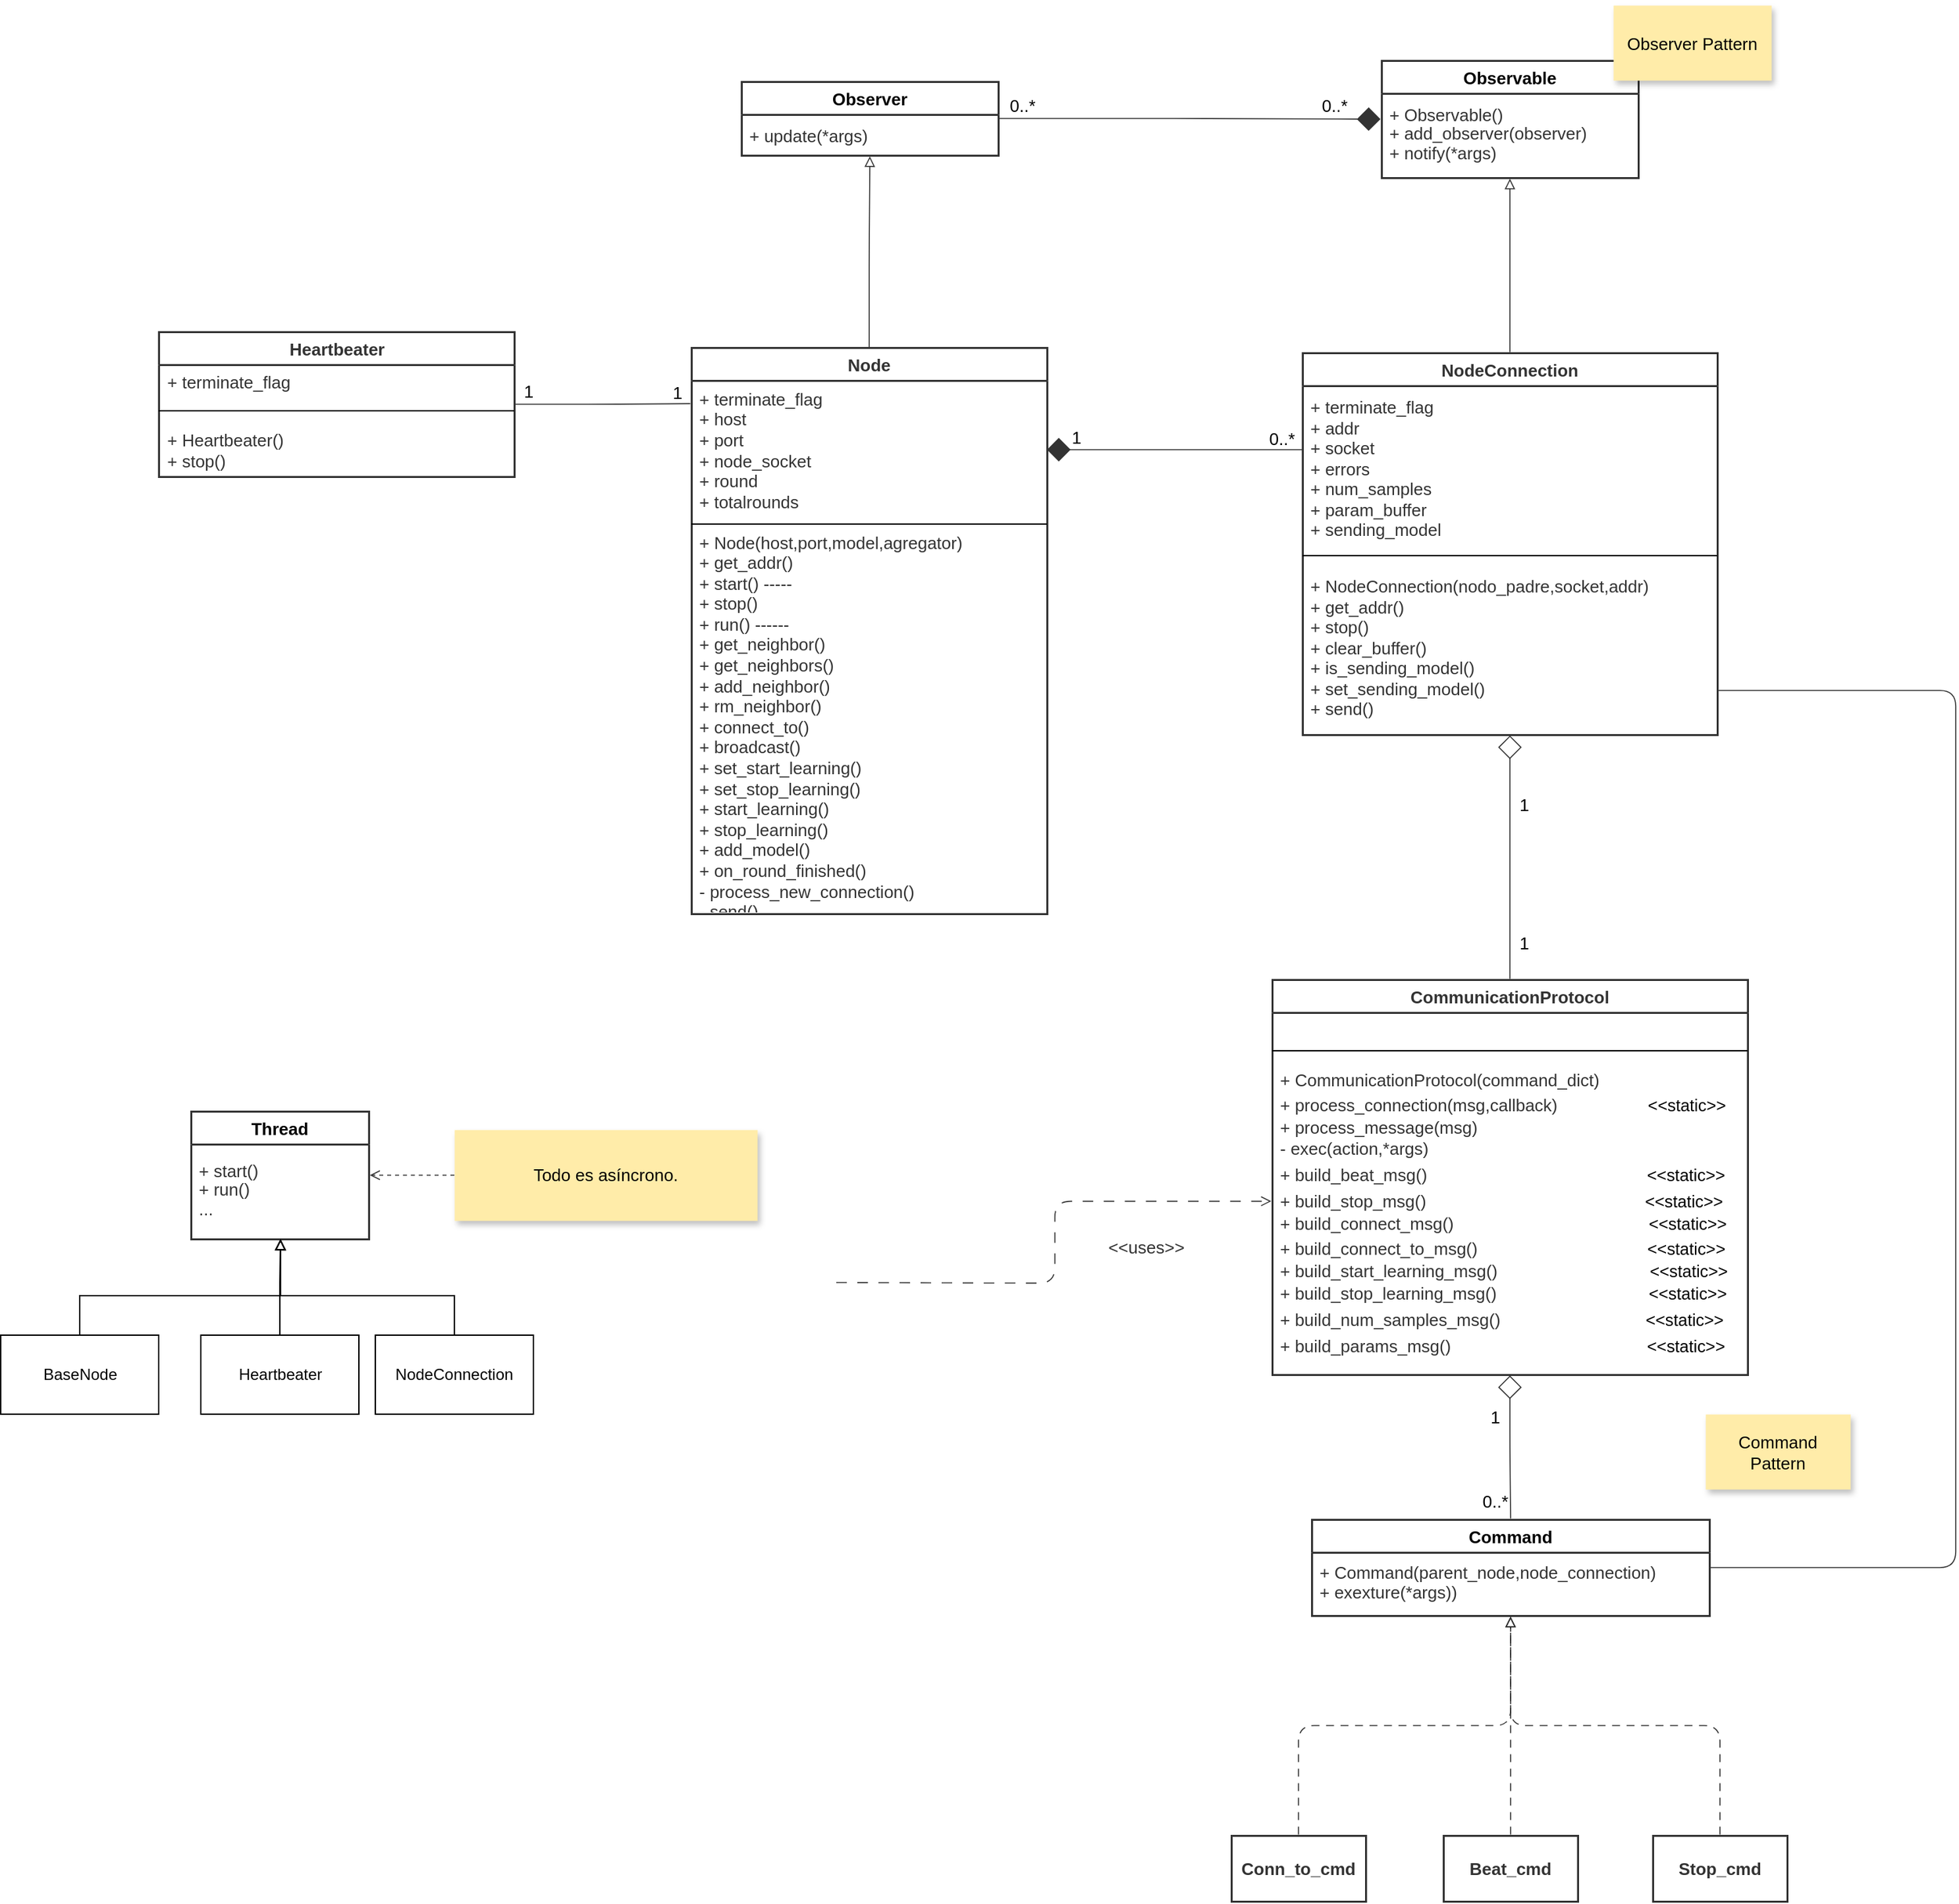 <mxfile version="19.0.3" type="device"><diagram id="484S4B1htWLxdVBNY2-c" name="Page-1"><mxGraphModel dx="1183" dy="906" grid="1" gridSize="10" guides="1" tooltips="1" connect="1" arrows="1" fold="1" page="1" pageScale="1" pageWidth="827" pageHeight="1169" math="0" shadow="0"><root><mxCell id="0"/><mxCell id="1" parent="0"/><mxCell id="86f7DXbvGBLpAlIuW8gX-1" value="Node" style="html=1;overflow=block;blockSpacing=1;swimlane;childLayout=stackLayout;horizontal=1;horizontalStack=0;resizeParent=1;resizeParentMax=0;resizeLast=0;collapsible=0;marginBottom=0;swimlaneFillColor=#ffffff;startSize=25;whiteSpace=wrap;fontSize=13;fontColor=#333333;fontStyle=1;align=center;spacing=0;strokeColor=#333333;strokeOpacity=100;fillOpacity=100;fillColor=#ffffff;strokeWidth=1.5;" parent="1" vertex="1"><mxGeometry x="1200" y="370" width="270" height="430" as="geometry"/></mxCell><mxCell id="86f7DXbvGBLpAlIuW8gX-2" value="+ terminate_flag&#10;+ host&#10;+ port&#10;+ node_socket&#10;+ round&#10;+ totalrounds" style="part=1;html=1;resizeHeight=0;strokeColor=none;fillColor=none;align=left;verticalAlign=middle;spacingLeft=4;spacingRight=4;overflow=hidden;rotatable=0;points=[[0,0.5],[1,0.5]];portConstraint=eastwest;swimlaneFillColor=#ffffff;strokeOpacity=100;fillOpacity=100;whiteSpace=wrap;fontSize=13;fontColor=#333333;" parent="86f7DXbvGBLpAlIuW8gX-1" vertex="1"><mxGeometry y="25" width="270" height="105" as="geometry"/></mxCell><mxCell id="86f7DXbvGBLpAlIuW8gX-3" value="" style="line;strokeWidth=1;fillColor=none;align=left;verticalAlign=middle;spacingTop=-1;spacingLeft=3;spacingRight=3;rotatable=0;labelPosition=right;points=[];portConstraint=eastwest;" parent="86f7DXbvGBLpAlIuW8gX-1" vertex="1"><mxGeometry y="130" width="270" height="8" as="geometry"/></mxCell><mxCell id="86f7DXbvGBLpAlIuW8gX-4" value="+ Node(host,port,model,agregator)&lt;br&gt;+ get_addr()&lt;br&gt;+ start()  -----&lt;br&gt;+ stop()&lt;br&gt;+ run() ------&lt;br&gt;+ get_neighbor() &lt;br&gt;+ get_neighbors() &lt;br&gt;+ add_neighbor() &lt;br&gt;+ rm_neighbor() &lt;br&gt;+ connect_to() &lt;br&gt;+ broadcast() &lt;br&gt;+ set_start_learning() &lt;br&gt;+ set_stop_learning() &lt;br&gt;+ start_learning() &lt;br&gt;+ stop_learning() &lt;br&gt;+ add_model() &lt;br&gt;+ on_round_finished()&lt;br&gt;- process_new_connection()&lt;br&gt;- send()&lt;br&gt;- train_step()&lt;br&gt;- train()&lt;br&gt;- bc_model()&lt;br&gt;- set_sending_model()&lt;br&gt;- is_sending_model()" style="part=1;html=1;resizeHeight=0;strokeColor=none;fillColor=none;align=left;verticalAlign=middle;spacingLeft=4;spacingRight=4;overflow=hidden;rotatable=0;points=[[0,0.5],[1,0.5]];portConstraint=eastwest;swimlaneFillColor=#ffffff;strokeOpacity=100;fillOpacity=100;whiteSpace=wrap;fontSize=13;fontColor=#333333;" parent="86f7DXbvGBLpAlIuW8gX-1" vertex="1"><mxGeometry y="138" width="270" height="292" as="geometry"/></mxCell><mxCell id="86f7DXbvGBLpAlIuW8gX-5" value="Heartbeater" style="html=1;overflow=block;blockSpacing=1;swimlane;childLayout=stackLayout;horizontal=1;horizontalStack=0;resizeParent=1;resizeParentMax=0;resizeLast=0;collapsible=0;marginBottom=0;swimlaneFillColor=#ffffff;startSize=25;whiteSpace=wrap;fontSize=13;fontColor=#333333;fontStyle=1;align=center;spacing=0;strokeColor=#333333;strokeOpacity=100;fillOpacity=100;fillColor=#ffffff;strokeWidth=1.5;" parent="1" vertex="1"><mxGeometry x="795.5" y="358" width="270" height="110" as="geometry"/></mxCell><mxCell id="86f7DXbvGBLpAlIuW8gX-6" value="+ terminate_flag" style="part=1;html=1;resizeHeight=0;strokeColor=none;fillColor=none;align=left;verticalAlign=middle;spacingLeft=4;spacingRight=4;overflow=hidden;rotatable=0;points=[[0,0.5],[1,0.5]];portConstraint=eastwest;swimlaneFillColor=#ffffff;strokeOpacity=100;fillOpacity=100;whiteSpace=wrap;fontSize=13;fontColor=#333333;" parent="86f7DXbvGBLpAlIuW8gX-5" vertex="1"><mxGeometry y="25" width="270" height="25" as="geometry"/></mxCell><mxCell id="86f7DXbvGBLpAlIuW8gX-7" value="" style="line;strokeWidth=1;fillColor=none;align=left;verticalAlign=middle;spacingTop=-1;spacingLeft=3;spacingRight=3;rotatable=0;labelPosition=right;points=[];portConstraint=eastwest;" parent="86f7DXbvGBLpAlIuW8gX-5" vertex="1"><mxGeometry y="50" width="270" height="20" as="geometry"/></mxCell><mxCell id="86f7DXbvGBLpAlIuW8gX-8" value="+ Heartbeater()&#10;+ stop()" style="part=1;html=1;resizeHeight=0;strokeColor=none;fillColor=none;align=left;verticalAlign=middle;spacingLeft=4;spacingRight=4;overflow=hidden;rotatable=0;points=[[0,0.5],[1,0.5]];portConstraint=eastwest;swimlaneFillColor=#ffffff;strokeOpacity=100;fillOpacity=100;whiteSpace=wrap;fontSize=13;fontColor=#333333;" parent="86f7DXbvGBLpAlIuW8gX-5" vertex="1"><mxGeometry y="70" width="270" height="40" as="geometry"/></mxCell><mxCell id="86f7DXbvGBLpAlIuW8gX-9" value="Thread" style="html=1;overflow=block;blockSpacing=1;swimlane;childLayout=stackLayout;horizontal=1;horizontalStack=0;resizeParent=1;resizeParentMax=0;resizeLast=0;collapsible=0;marginBottom=0;swimlaneFillColor=#ffffff;startSize=25;whiteSpace=wrap;fontSize=13;fontStyle=1;align=center;spacing=0;strokeColor=#333333;strokeOpacity=100;fillOpacity=100;fillColor=#ffffff;strokeWidth=1.5;" parent="1" vertex="1"><mxGeometry x="820" y="950" width="135" height="96.963" as="geometry"/></mxCell><mxCell id="86f7DXbvGBLpAlIuW8gX-10" value="&lt;div style=&quot;display: flex; justify-content: flex-start; text-align: left; align-items: baseline; font-size: 0; line-height: 1.25;margin-top: -2px;&quot;&gt;&lt;span&gt;&lt;span style=&quot;font-size:13px;color:#333333;&quot;&gt;+ start()  &#10;&lt;/span&gt;&lt;/span&gt;&lt;/div&gt;&lt;div style=&quot;display: flex; justify-content: flex-start; text-align: left; align-items: baseline; font-size: 0; line-height: 1.25;margin-top: -2px;&quot;&gt;&lt;span&gt;&lt;span style=&quot;font-size:13px;color:#333333;&quot;&gt;+ run()&#10;&lt;/span&gt;&lt;/span&gt;&lt;/div&gt;&lt;div style=&quot;display: flex; justify-content: flex-start; text-align: left; align-items: baseline; font-size: 0; line-height: 1.25;margin-top: -2px;&quot;&gt;&lt;span&gt;&lt;span style=&quot;font-size:13px;color:#333333;&quot;&gt;...&lt;/span&gt;&lt;/span&gt;&lt;/div&gt;" style="part=1;html=1;resizeHeight=0;strokeColor=none;fillColor=none;verticalAlign=middle;spacingLeft=4;spacingRight=4;overflow=hidden;rotatable=0;points=[[0,0.5],[1,0.5]];portConstraint=eastwest;swimlaneFillColor=#ffffff;strokeOpacity=100;fillOpacity=100;whiteSpace=wrap;fontSize=13;fontColor=#333333;align=left;" parent="86f7DXbvGBLpAlIuW8gX-9" vertex="1"><mxGeometry y="25" width="135" height="71.963" as="geometry"/></mxCell><mxCell id="86f7DXbvGBLpAlIuW8gX-11" value="NodeConnection" style="html=1;overflow=block;blockSpacing=1;swimlane;childLayout=stackLayout;horizontal=1;horizontalStack=0;resizeParent=1;resizeParentMax=0;resizeLast=0;collapsible=0;marginBottom=0;swimlaneFillColor=#ffffff;startSize=25;whiteSpace=wrap;fontSize=13;fontColor=#333333;fontStyle=1;align=center;spacing=0;strokeColor=#333333;strokeOpacity=100;fillOpacity=100;fillColor=#ffffff;strokeWidth=1.5;" parent="1" vertex="1"><mxGeometry x="1664" y="374" width="315" height="290" as="geometry"/></mxCell><mxCell id="86f7DXbvGBLpAlIuW8gX-12" value="+ terminate_flag&lt;br&gt;+ addr&lt;br&gt;+ socket&lt;br&gt;+ errors&lt;br&gt;+ num_samples&lt;br&gt;+ param_buffer&lt;br&gt;+ sending_model" style="part=1;html=1;resizeHeight=0;strokeColor=none;fillColor=none;align=left;verticalAlign=middle;spacingLeft=4;spacingRight=4;overflow=hidden;rotatable=0;points=[[0,0.5],[1,0.5]];portConstraint=eastwest;swimlaneFillColor=#ffffff;strokeOpacity=100;fillOpacity=100;whiteSpace=wrap;fontSize=13;fontColor=#333333;" parent="86f7DXbvGBLpAlIuW8gX-11" vertex="1"><mxGeometry y="25" width="315" height="125" as="geometry"/></mxCell><mxCell id="86f7DXbvGBLpAlIuW8gX-13" value="" style="line;strokeWidth=1;fillColor=none;align=left;verticalAlign=middle;spacingTop=-1;spacingLeft=3;spacingRight=3;rotatable=0;labelPosition=right;points=[];portConstraint=eastwest;" parent="86f7DXbvGBLpAlIuW8gX-11" vertex="1"><mxGeometry y="150" width="315" height="8" as="geometry"/></mxCell><mxCell id="86f7DXbvGBLpAlIuW8gX-14" value="+ NodeConnection(nodo_padre,socket,addr)&lt;br&gt;+ get_addr()&lt;br&gt;+ stop()&lt;br&gt;+ clear_buffer() &lt;br&gt;+ is_sending_model() &lt;br&gt;+ set_sending_model() &lt;br&gt;+ send()" style="part=1;html=1;resizeHeight=0;strokeColor=none;fillColor=none;align=left;verticalAlign=middle;spacingLeft=4;spacingRight=4;overflow=hidden;rotatable=0;points=[[0,0.5],[1,0.5]];portConstraint=eastwest;swimlaneFillColor=#ffffff;strokeOpacity=100;fillOpacity=100;whiteSpace=wrap;fontSize=13;fontColor=#333333;" parent="86f7DXbvGBLpAlIuW8gX-11" vertex="1"><mxGeometry y="158" width="315" height="132" as="geometry"/></mxCell><UserObject label="" lucidchartObjectId="Es1kTnp6L7Sx" id="86f7DXbvGBLpAlIuW8gX-21"><mxCell style="html=1;jettySize=18;whiteSpace=wrap;fontSize=13;strokeColor=#333333;strokeOpacity=100;strokeWidth=0.8;rounded=1;arcSize=24;edgeStyle=orthogonalEdgeStyle;startArrow=none;endArrow=none;exitX=1.003;exitY=0.5;exitPerimeter=0;entryX=-0.003;entryY=0.099;entryPerimeter=0;" parent="1" source="86f7DXbvGBLpAlIuW8gX-5" target="86f7DXbvGBLpAlIuW8gX-1" edge="1"><mxGeometry width="100" height="100" relative="1" as="geometry"><Array as="points"/></mxGeometry></mxCell></UserObject><mxCell id="86f7DXbvGBLpAlIuW8gX-22" value="1" style="text;html=1;resizable=0;labelBackgroundColor=default;align=center;verticalAlign=middle;fontSize=13;" parent="86f7DXbvGBLpAlIuW8gX-21" vertex="1"><mxGeometry x="-0.908" relative="1" as="geometry"><mxPoint x="3" y="-10" as="offset"/></mxGeometry></mxCell><mxCell id="86f7DXbvGBLpAlIuW8gX-23" value="1" style="text;html=1;resizable=0;labelBackgroundColor=default;align=center;verticalAlign=middle;fontSize=13;" parent="86f7DXbvGBLpAlIuW8gX-21" vertex="1"><mxGeometry x="0.908" relative="1" as="geometry"><mxPoint x="-4" y="-9" as="offset"/></mxGeometry></mxCell><UserObject label="" lucidchartObjectId="Xs1kaLRwTrec" id="86f7DXbvGBLpAlIuW8gX-24"><mxCell style="html=1;jettySize=18;whiteSpace=wrap;fontSize=13;strokeColor=#333333;strokeOpacity=100;strokeWidth=0.8;rounded=1;arcSize=24;edgeStyle=orthogonalEdgeStyle;startArrow=diamond;startFill=1;startSize=16;endArrow=none;entryX=0;entryY=0.388;entryPerimeter=0;entryDx=0;entryDy=0;" parent="1" source="86f7DXbvGBLpAlIuW8gX-2" target="86f7DXbvGBLpAlIuW8gX-12" edge="1"><mxGeometry width="100" height="100" relative="1" as="geometry"><Array as="points"/></mxGeometry></mxCell></UserObject><mxCell id="86f7DXbvGBLpAlIuW8gX-25" value="1" style="text;html=1;resizable=0;labelBackgroundColor=default;align=center;verticalAlign=middle;fontSize=13;" parent="86f7DXbvGBLpAlIuW8gX-24" vertex="1"><mxGeometry x="-0.869" relative="1" as="geometry"><mxPoint x="9" y="-10" as="offset"/></mxGeometry></mxCell><mxCell id="86f7DXbvGBLpAlIuW8gX-26" value="0..*" style="text;html=1;resizable=0;labelBackgroundColor=default;align=center;verticalAlign=middle;fontSize=13;" parent="86f7DXbvGBLpAlIuW8gX-24" vertex="1"><mxGeometry x="0.739" relative="1" as="geometry"><mxPoint x="9" y="-9" as="offset"/></mxGeometry></mxCell><mxCell id="86f7DXbvGBLpAlIuW8gX-29" value="CommunicationProtocol" style="html=1;overflow=block;blockSpacing=1;swimlane;childLayout=stackLayout;horizontal=1;horizontalStack=0;resizeParent=1;resizeParentMax=0;resizeLast=0;collapsible=0;marginBottom=0;swimlaneFillColor=#ffffff;startSize=25;whiteSpace=wrap;fontSize=13;fontColor=#333333;fontStyle=1;align=center;spacing=0;strokeColor=#333333;strokeOpacity=100;fillOpacity=100;fillColor=#ffffff;strokeWidth=1.5;" parent="1" vertex="1"><mxGeometry x="1641" y="850" width="361" height="300" as="geometry"/></mxCell><mxCell id="86f7DXbvGBLpAlIuW8gX-30" value="" style="part=1;html=1;resizeHeight=0;strokeColor=none;fillColor=none;align=left;verticalAlign=middle;spacingLeft=4;spacingRight=4;overflow=hidden;rotatable=0;points=[[0,0.5],[1,0.5]];portConstraint=eastwest;swimlaneFillColor=#ffffff;strokeOpacity=100;fillOpacity=100;whiteSpace=wrap;fontSize=13;" parent="86f7DXbvGBLpAlIuW8gX-29" vertex="1"><mxGeometry y="25" width="361" height="25" as="geometry"/></mxCell><mxCell id="86f7DXbvGBLpAlIuW8gX-31" value="" style="line;strokeWidth=1;fillColor=none;align=left;verticalAlign=middle;spacingTop=-1;spacingLeft=3;spacingRight=3;rotatable=0;labelPosition=right;points=[];portConstraint=eastwest;" parent="86f7DXbvGBLpAlIuW8gX-29" vertex="1"><mxGeometry y="50" width="361" height="8" as="geometry"/></mxCell><mxCell id="86f7DXbvGBLpAlIuW8gX-32" value="&lt;div style=&quot;display: flex; justify-content: center; align-items: baseline; font-size: 0px; line-height: 1.25; margin-top: -2px;&quot;&gt;&lt;span&gt;&lt;span style=&quot;font-size:13px;color:#333333;&quot;&gt;+ CommunicationProtocol(command_dict)&lt;br&gt;+ process_connection(msg,callback)&amp;nbsp; &amp;nbsp; &amp;nbsp;&amp;nbsp;&lt;/span&gt;&lt;span style=&quot;font-size: 13px;&quot;&gt;&amp;nbsp; &amp;nbsp; &amp;nbsp; &amp;nbsp; &amp;nbsp;&lt;/span&gt;&lt;span style=&quot;font-size:13px;color:#333333;&quot;&gt;&amp;nbsp; &amp;nbsp;&amp;nbsp;&lt;/span&gt;&lt;span style=&quot;font-size:16px;color:#000000;&quot;&gt;&lt;/span&gt;&lt;span style=&quot;font-size:12.7px;color:#000000;&quot;&gt;&amp;lt;&amp;lt;static&amp;gt;&amp;gt;&lt;/span&gt;&lt;span style=&quot;font-size:13px;color:#333333;&quot;&gt;&lt;br&gt;+ process_message(msg)&lt;br&gt;- exec(action,*args)&lt;br&gt;+ build_beat_msg()&amp;nbsp; &amp;nbsp; &amp;nbsp; &amp;nbsp; &amp;nbsp; &amp;nbsp; &amp;nbsp; &amp;nbsp; &amp;nbsp; &amp;nbsp; &amp;nbsp; &amp;nbsp; &amp;nbsp; &amp;nbsp; &amp;nbsp; &amp;nbsp; &amp;nbsp; &amp;nbsp; &amp;nbsp; &amp;nbsp; &amp;nbsp; &amp;nbsp; &amp;nbsp;&lt;/span&gt;&lt;span style=&quot;font-size:16px;color:#000000;&quot;&gt;                                    &lt;/span&gt;&lt;span style=&quot;font-size:12.7px;color:#000000;&quot;&gt;&amp;lt;&amp;lt;static&amp;gt;&amp;gt;&lt;/span&gt;&lt;span style=&quot;font-size:13px;color:#333333;&quot;&gt;&lt;br&gt;+ build_stop_msg()&amp;nbsp; &amp;nbsp; &amp;nbsp; &amp;nbsp; &amp;nbsp; &amp;nbsp; &amp;nbsp; &amp;nbsp; &amp;nbsp; &amp;nbsp; &amp;nbsp; &amp;nbsp; &amp;nbsp; &amp;nbsp; &amp;nbsp; &amp;nbsp; &amp;nbsp; &amp;nbsp; &amp;nbsp; &amp;nbsp; &amp;nbsp; &amp;nbsp; &amp;nbsp;&amp;nbsp;&lt;/span&gt;&lt;span style=&quot;font-size:16px;color:#000000;&quot;&gt;&lt;/span&gt;&lt;span style=&quot;font-size:12.7px;color:#000000;&quot;&gt;&amp;lt;&amp;lt;static&amp;gt;&amp;gt;&lt;/span&gt;&lt;span style=&quot;font-size:13px;color:#333333;&quot;&gt;&lt;br&gt;+ build_connect_msg()&amp;nbsp; &amp;nbsp; &amp;nbsp; &amp;nbsp; &amp;nbsp; &amp;nbsp; &amp;nbsp; &amp;nbsp; &amp;nbsp; &amp;nbsp; &amp;nbsp; &amp;nbsp; &amp;nbsp; &amp;nbsp; &amp;nbsp; &amp;nbsp; &amp;nbsp; &amp;nbsp; &amp;nbsp; &amp;nbsp; &amp;nbsp;&lt;/span&gt;&lt;span style=&quot;font-size:12.7px;color:#000000;&quot;&gt;&amp;lt;&amp;lt;static&amp;gt;&amp;gt;&lt;br&gt;&lt;/span&gt;&lt;span style=&quot;font-size:13px;color:#333333;&quot;&gt;+ build_connect_to_msg()&lt;/span&gt;&lt;span style=&quot;font-size:16px;color:#000000;&quot;&gt;&amp;nbsp; &amp;nbsp; &amp;nbsp; &amp;nbsp; &amp;nbsp; &amp;nbsp; &amp;nbsp; &amp;nbsp; &amp;nbsp; &amp;nbsp; &amp;nbsp; &amp;nbsp; &amp;nbsp; &amp;nbsp; &amp;nbsp;&lt;/span&gt;&lt;span style=&quot;font-size:12.7px;color:#000000;&quot;&gt;&amp;lt;&amp;lt;static&amp;gt;&amp;gt;&lt;/span&gt;&lt;span style=&quot;font-size:13px;color:#333333;&quot;&gt;&lt;br&gt;+ build_start_learning_msg()&amp;nbsp; &amp;nbsp; &amp;nbsp; &amp;nbsp; &amp;nbsp; &amp;nbsp; &amp;nbsp; &amp;nbsp; &amp;nbsp; &amp;nbsp; &amp;nbsp; &amp;nbsp; &amp;nbsp; &amp;nbsp; &amp;nbsp; &amp;nbsp;&amp;nbsp;&lt;/span&gt;&lt;span style=&quot;font-size:12.7px;color:#000000;&quot;&gt;&amp;lt;&amp;lt;static&amp;gt;&amp;gt;&lt;br&gt;&lt;/span&gt;&lt;span style=&quot;font-size:13px;color:#333333;&quot;&gt;+ build_stop_learning_msg()&amp;nbsp; &amp;nbsp; &amp;nbsp; &amp;nbsp; &amp;nbsp; &amp;nbsp; &amp;nbsp; &amp;nbsp; &amp;nbsp; &amp;nbsp; &amp;nbsp; &amp;nbsp; &amp;nbsp; &amp;nbsp; &amp;nbsp; &amp;nbsp;&amp;nbsp;&lt;/span&gt;&lt;span style=&quot;font-size:12.7px;color:#000000;&quot;&gt;&amp;lt;&amp;lt;static&amp;gt;&amp;gt;&lt;br&gt;&lt;/span&gt;&lt;span style=&quot;font-size:13px;color:#333333;&quot;&gt;+ build_num_samples_msg()&amp;nbsp;&lt;/span&gt;&lt;span style=&quot;font-size:16px;color:#000000;&quot;&gt;&amp;nbsp; &amp;nbsp; &amp;nbsp; &amp;nbsp; &amp;nbsp; &amp;nbsp; &amp;nbsp; &amp;nbsp; &amp;nbsp; &amp;nbsp; &amp;nbsp; &amp;nbsp; &lt;/span&gt;&lt;span style=&quot;font-size:12.7px;color:#000000;&quot;&gt;&amp;lt;&amp;lt;static&amp;gt;&amp;gt;&lt;br&gt;&lt;/span&gt;&lt;span style=&quot;font-size:13px;color:#333333;&quot;&gt;+ build_params_msg()&amp;nbsp; &amp;nbsp; &amp;nbsp; &amp;nbsp; &amp;nbsp; &amp;nbsp; &amp;nbsp; &amp;nbsp; &amp;nbsp; &amp;nbsp; &amp;nbsp; &amp;nbsp; &amp;nbsp; &amp;nbsp; &amp;nbsp; &amp;nbsp; &amp;nbsp; &amp;nbsp; &amp;nbsp; &amp;nbsp;&amp;nbsp;&lt;/span&gt;&lt;span style=&quot;font-size:16px;color:#000000;&quot;&gt;                               &lt;/span&gt;&lt;span style=&quot;font-size:12.7px;color:#000000;&quot;&gt;&amp;lt;&amp;lt;static&amp;gt;&amp;gt;&amp;nbsp;&lt;/span&gt;&lt;/span&gt;&lt;/div&gt;" style="part=1;html=1;resizeHeight=0;strokeColor=none;fillColor=none;align=left;verticalAlign=middle;spacingLeft=4;spacingRight=4;overflow=hidden;rotatable=0;points=[[0,0.5],[1,0.5]];portConstraint=eastwest;swimlaneFillColor=#ffffff;strokeOpacity=100;fillOpacity=100;whiteSpace=wrap;fontSize=16;fontColor=#333333;" parent="86f7DXbvGBLpAlIuW8gX-29" vertex="1"><mxGeometry y="58" width="361" height="242" as="geometry"/></mxCell><mxCell id="86f7DXbvGBLpAlIuW8gX-33" value="Observable" style="html=1;overflow=block;blockSpacing=1;swimlane;childLayout=stackLayout;horizontal=1;horizontalStack=0;resizeParent=1;resizeParentMax=0;resizeLast=0;collapsible=0;marginBottom=0;swimlaneFillColor=#ffffff;startSize=25;whiteSpace=wrap;fontSize=13;fontStyle=1;align=center;spacing=0;strokeColor=#333333;strokeOpacity=100;fillOpacity=100;fillColor=#ffffff;strokeWidth=1.5;" parent="1" vertex="1"><mxGeometry x="1724" y="152" width="195" height="89" as="geometry"/></mxCell><mxCell id="86f7DXbvGBLpAlIuW8gX-34" value="&lt;div style=&quot;display: flex; justify-content: flex-start; text-align: left; align-items: baseline; font-size: 0; line-height: 1.25;margin-top: -2px;&quot;&gt;&lt;span&gt;&lt;span style=&quot;font-size:13px;color:#333333;&quot;&gt;+ Observable()&#10;&lt;/span&gt;&lt;/span&gt;&lt;/div&gt;&lt;div style=&quot;display: flex; justify-content: flex-start; text-align: left; align-items: baseline; font-size: 0; line-height: 1.25;margin-top: -2px;&quot;&gt;&lt;span&gt;&lt;span style=&quot;font-size:13px;color:#333333;&quot;&gt;+ add_observer(observer)&#10;&lt;/span&gt;&lt;/span&gt;&lt;/div&gt;&lt;div style=&quot;display: flex; justify-content: flex-start; text-align: left; align-items: baseline; font-size: 0; line-height: 1.25;margin-top: -2px;&quot;&gt;&lt;span&gt;&lt;span style=&quot;font-size:13px;color:#333333;&quot;&gt;+ notify(*args)&lt;/span&gt;&lt;/span&gt;&lt;/div&gt;" style="part=1;html=1;resizeHeight=0;strokeColor=none;fillColor=none;verticalAlign=middle;spacingLeft=4;spacingRight=4;overflow=hidden;rotatable=0;points=[[0,0.5],[1,0.5]];portConstraint=eastwest;swimlaneFillColor=#ffffff;strokeOpacity=100;fillOpacity=100;whiteSpace=wrap;fontSize=13;fontColor=#333333;align=left;" parent="86f7DXbvGBLpAlIuW8gX-33" vertex="1"><mxGeometry y="25" width="195" height="64" as="geometry"/></mxCell><UserObject label="" lucidchartObjectId="7J5k43ih.Vza" id="86f7DXbvGBLpAlIuW8gX-35"><mxCell style="html=1;jettySize=18;whiteSpace=wrap;fontSize=13;strokeColor=#333333;strokeOpacity=100;strokeWidth=0.8;rounded=1;arcSize=24;edgeStyle=orthogonalEdgeStyle;startArrow=none;endArrow=block;endFill=0;exitX=0.5;exitY=-0.002;exitPerimeter=0;entryX=0.5;entryY=1.008;entryPerimeter=0;" parent="1" source="86f7DXbvGBLpAlIuW8gX-11" target="86f7DXbvGBLpAlIuW8gX-33" edge="1"><mxGeometry width="100" height="100" relative="1" as="geometry"><Array as="points"/></mxGeometry></mxCell></UserObject><mxCell id="86f7DXbvGBLpAlIuW8gX-36" value="Observer" style="html=1;overflow=block;blockSpacing=1;swimlane;childLayout=stackLayout;horizontal=1;horizontalStack=0;resizeParent=1;resizeParentMax=0;resizeLast=0;collapsible=0;marginBottom=0;swimlaneFillColor=#ffffff;startSize=25;whiteSpace=wrap;fontSize=13;fontStyle=1;align=center;spacing=0;strokeColor=#333333;strokeOpacity=100;fillOpacity=100;fillColor=#ffffff;strokeWidth=1.5;" parent="1" vertex="1"><mxGeometry x="1238" y="168" width="195" height="56" as="geometry"/></mxCell><mxCell id="86f7DXbvGBLpAlIuW8gX-37" value="+ update(*args)" style="part=1;html=1;resizeHeight=0;strokeColor=none;fillColor=none;verticalAlign=middle;spacingLeft=4;spacingRight=4;overflow=hidden;rotatable=0;points=[[0,0.5],[1,0.5]];portConstraint=eastwest;swimlaneFillColor=#ffffff;strokeOpacity=100;fillOpacity=100;whiteSpace=wrap;fontSize=13;fontColor=#333333;align=left;" parent="86f7DXbvGBLpAlIuW8gX-36" vertex="1"><mxGeometry y="25" width="195" height="31" as="geometry"/></mxCell><UserObject label="" lucidchartObjectId="RK5kKzhHI9B3" id="86f7DXbvGBLpAlIuW8gX-38"><mxCell style="html=1;jettySize=18;whiteSpace=wrap;fontSize=13;strokeColor=#333333;strokeOpacity=100;strokeWidth=0.8;rounded=1;arcSize=24;edgeStyle=orthogonalEdgeStyle;startArrow=none;endArrow=block;endFill=0;exitX=0.5;exitY=-0.001;exitPerimeter=0;entryX=0.5;entryY=1.013;entryPerimeter=0;" parent="1" source="86f7DXbvGBLpAlIuW8gX-1" target="86f7DXbvGBLpAlIuW8gX-36" edge="1"><mxGeometry width="100" height="100" relative="1" as="geometry"><Array as="points"/></mxGeometry></mxCell></UserObject><UserObject label="" lucidchartObjectId="CS5ktU6LvUsN" id="86f7DXbvGBLpAlIuW8gX-39"><mxCell style="html=1;jettySize=18;whiteSpace=wrap;fontSize=13;strokeColor=#333333;strokeOpacity=100;strokeWidth=0.8;rounded=1;arcSize=24;edgeStyle=orthogonalEdgeStyle;startArrow=none;endArrow=diamond;endFill=1;endSize=16;exitX=1.004;exitY=0.5;exitPerimeter=0;entryX=-0.004;entryY=0.5;entryPerimeter=0;" parent="1" source="86f7DXbvGBLpAlIuW8gX-36" target="86f7DXbvGBLpAlIuW8gX-33" edge="1"><mxGeometry width="100" height="100" relative="1" as="geometry"><Array as="points"/></mxGeometry></mxCell></UserObject><mxCell id="86f7DXbvGBLpAlIuW8gX-40" value="0..*" style="text;html=1;resizable=0;labelBackgroundColor=default;align=center;verticalAlign=middle;fontSize=13;" parent="86f7DXbvGBLpAlIuW8gX-39" vertex="1"><mxGeometry x="0.474" relative="1" as="geometry"><mxPoint x="41" y="-11" as="offset"/></mxGeometry></mxCell><mxCell id="86f7DXbvGBLpAlIuW8gX-41" value="0..*" style="text;html=1;resizable=0;labelBackgroundColor=default;align=center;verticalAlign=middle;fontSize=13;" parent="86f7DXbvGBLpAlIuW8gX-39" vertex="1"><mxGeometry x="-0.877" relative="1" as="geometry"><mxPoint x="-1" y="-10" as="offset"/></mxGeometry></mxCell><UserObject label="" lucidchartObjectId="cV5k5NR2WfwD" id="86f7DXbvGBLpAlIuW8gX-48"><mxCell style="html=1;jettySize=18;whiteSpace=wrap;fontSize=13;strokeColor=#333333;strokeOpacity=100;dashed=1;fixDash=1;dashPattern=8 8;strokeWidth=0.8;rounded=1;arcSize=24;edgeStyle=orthogonalEdgeStyle;startArrow=none;endArrow=open;entryX=-0.002;entryY=0.561;entryPerimeter=0;" parent="1" target="86f7DXbvGBLpAlIuW8gX-29" edge="1"><mxGeometry width="100" height="100" relative="1" as="geometry"><Array as="points"/><mxPoint x="1310" y="1080" as="sourcePoint"/></mxGeometry></mxCell></UserObject><mxCell id="86f7DXbvGBLpAlIuW8gX-49" value="&amp;lt;&amp;lt;uses&amp;gt;&amp;gt;" style="text;html=1;resizable=0;labelBackgroundColor=default;align=center;verticalAlign=middle;fontColor=#333333;fontSize=13;" parent="86f7DXbvGBLpAlIuW8gX-48" vertex="1"><mxGeometry x="-0.104" relative="1" as="geometry"><mxPoint x="69" y="-18" as="offset"/></mxGeometry></mxCell><UserObject label="" lucidchartObjectId="IW5kIjqBZiCT" id="86f7DXbvGBLpAlIuW8gX-50"><mxCell style="html=1;jettySize=18;whiteSpace=wrap;fontSize=13;strokeColor=#333333;strokeOpacity=100;strokeWidth=0.8;rounded=1;arcSize=24;edgeStyle=orthogonalEdgeStyle;startArrow=diamond;startFill=0;startSize=16;endArrow=none;exitX=0.5;exitY=1.002;exitPerimeter=0;entryX=0.5;entryY=-0.002;entryPerimeter=0;" parent="1" source="86f7DXbvGBLpAlIuW8gX-11" target="86f7DXbvGBLpAlIuW8gX-29" edge="1"><mxGeometry width="100" height="100" relative="1" as="geometry"><Array as="points"/></mxGeometry></mxCell></UserObject><mxCell id="86f7DXbvGBLpAlIuW8gX-51" value="1" style="text;html=1;resizable=0;labelBackgroundColor=default;align=center;verticalAlign=middle;fontSize=13;" parent="86f7DXbvGBLpAlIuW8gX-50" vertex="1"><mxGeometry x="-0.516" relative="1" as="geometry"><mxPoint x="10" y="8" as="offset"/></mxGeometry></mxCell><mxCell id="86f7DXbvGBLpAlIuW8gX-52" value="1" style="text;html=1;resizable=0;labelBackgroundColor=default;align=center;verticalAlign=middle;fontSize=13;" parent="86f7DXbvGBLpAlIuW8gX-50" vertex="1"><mxGeometry x="0.739" relative="1" as="geometry"><mxPoint x="10" y="-3" as="offset"/></mxGeometry></mxCell><UserObject label="" lucidchartObjectId="B05kcgMkwZf1" id="86f7DXbvGBLpAlIuW8gX-53"><mxCell style="html=1;jettySize=18;whiteSpace=wrap;fontSize=13;strokeColor=#333333;strokeOpacity=100;strokeWidth=0.8;rounded=1;arcSize=24;edgeStyle=orthogonalEdgeStyle;startArrow=diamond;startFill=0;startSize=16;endArrow=none;exitX=0.5;exitY=1.002;exitPerimeter=0;entryX=0.5;entryY=-0.01;entryPerimeter=0;" parent="1" source="86f7DXbvGBLpAlIuW8gX-29" target="86f7DXbvGBLpAlIuW8gX-56" edge="1"><mxGeometry width="100" height="100" relative="1" as="geometry"><Array as="points"/></mxGeometry></mxCell></UserObject><mxCell id="86f7DXbvGBLpAlIuW8gX-54" value="1" style="text;html=1;resizable=0;labelBackgroundColor=default;align=center;verticalAlign=middle;fontSize=13;" parent="86f7DXbvGBLpAlIuW8gX-53" vertex="1"><mxGeometry x="-0.423" relative="1" as="geometry"><mxPoint x="-12" as="offset"/></mxGeometry></mxCell><mxCell id="86f7DXbvGBLpAlIuW8gX-55" value="0..*" style="text;html=1;resizable=0;labelBackgroundColor=default;align=center;verticalAlign=middle;fontSize=13;" parent="86f7DXbvGBLpAlIuW8gX-53" vertex="1"><mxGeometry x="0.754" relative="1" as="geometry"><mxPoint x="-12" as="offset"/></mxGeometry></mxCell><mxCell id="86f7DXbvGBLpAlIuW8gX-56" value="Command" style="html=1;overflow=block;blockSpacing=1;swimlane;childLayout=stackLayout;horizontal=1;horizontalStack=0;resizeParent=1;resizeParentMax=0;resizeLast=0;collapsible=0;marginBottom=0;swimlaneFillColor=#ffffff;startSize=25;whiteSpace=wrap;fontSize=13;fontStyle=1;align=center;spacing=0;strokeColor=#333333;strokeOpacity=100;fillOpacity=100;fillColor=#ffffff;strokeWidth=1.5;" parent="1" vertex="1"><mxGeometry x="1671" y="1260" width="302" height="73" as="geometry"/></mxCell><mxCell id="86f7DXbvGBLpAlIuW8gX-57" value="&lt;div style=&quot;display: flex; justify-content: flex-start; text-align: left; align-items: baseline; font-size: 0; line-height: 1.25;margin-top: -2px;&quot;&gt;&lt;span&gt;&lt;span style=&quot;font-size:13px;color:#333333;&quot;&gt;+ Command(parent_node,node_connection)&#10;&lt;/span&gt;&lt;/span&gt;&lt;/div&gt;&lt;div style=&quot;display: flex; justify-content: flex-start; text-align: left; align-items: baseline; font-size: 0; line-height: 1.25;margin-top: -2px;&quot;&gt;&lt;span&gt;&lt;span style=&quot;font-size:13px;color:#333333;&quot;&gt;+ exexture(*args))&lt;/span&gt;&lt;/span&gt;&lt;/div&gt;" style="part=1;html=1;resizeHeight=0;strokeColor=none;fillColor=none;verticalAlign=middle;spacingLeft=4;spacingRight=4;overflow=hidden;rotatable=0;points=[[0,0.5],[1,0.5]];portConstraint=eastwest;swimlaneFillColor=#ffffff;strokeOpacity=100;fillOpacity=100;whiteSpace=wrap;fontSize=13;fontColor=#333333;align=left;" parent="86f7DXbvGBLpAlIuW8gX-56" vertex="1"><mxGeometry y="25" width="302" height="48" as="geometry"/></mxCell><mxCell id="86f7DXbvGBLpAlIuW8gX-58" value="Beat_cmd" style="html=1;overflow=block;blockSpacing=1;align=center;whiteSpace=wrap;fontSize=13;fontColor=#333333;fontStyle=1;spacing=0;verticalAlign=middle;strokeColor=#333333;strokeOpacity=100;fillOpacity=100;fillColor=#ffffff;strokeWidth=1.5;" parent="1" vertex="1"><mxGeometry x="1771" y="1500" width="102" height="50" as="geometry"/></mxCell><mxCell id="86f7DXbvGBLpAlIuW8gX-59" value="Stop_cmd" style="html=1;overflow=block;blockSpacing=1;align=center;whiteSpace=wrap;fontSize=13;fontColor=#333333;fontStyle=1;spacing=0;verticalAlign=middle;strokeColor=#333333;strokeOpacity=100;fillOpacity=100;fillColor=#ffffff;strokeWidth=1.5;" parent="1" vertex="1"><mxGeometry x="1930" y="1500" width="102" height="50" as="geometry"/></mxCell><mxCell id="86f7DXbvGBLpAlIuW8gX-60" value="Conn_to_cmd" style="html=1;overflow=block;blockSpacing=1;align=center;whiteSpace=wrap;fontSize=13;fontColor=#333333;fontStyle=1;spacing=0;verticalAlign=middle;strokeColor=#333333;strokeOpacity=100;fillOpacity=100;fillColor=#ffffff;strokeWidth=1.5;" parent="1" vertex="1"><mxGeometry x="1610" y="1500" width="102" height="50" as="geometry"/></mxCell><UserObject label="" lucidchartObjectId="C55k.j8o0vk9" id="86f7DXbvGBLpAlIuW8gX-68"><mxCell style="html=1;jettySize=18;whiteSpace=wrap;fontSize=13;strokeColor=#333333;strokeOpacity=100;dashed=1;fixDash=1;dashPattern=6 5;strokeWidth=0.8;rounded=1;arcSize=24;edgeStyle=orthogonalEdgeStyle;startArrow=none;endArrow=block;endFill=0;exitX=0.5;exitY=-0.015;exitPerimeter=0;entryX=0.5;entryY=1.01;entryPerimeter=0;" parent="1" source="86f7DXbvGBLpAlIuW8gX-59" target="86f7DXbvGBLpAlIuW8gX-56" edge="1"><mxGeometry width="100" height="100" relative="1" as="geometry"><Array as="points"/></mxGeometry></mxCell></UserObject><UserObject label="" lucidchartObjectId="G55klkGUcA1G" id="86f7DXbvGBLpAlIuW8gX-69"><mxCell style="html=1;jettySize=18;whiteSpace=wrap;fontSize=13;strokeColor=#333333;strokeOpacity=100;dashed=1;fixDash=1;dashPattern=6 5;strokeWidth=0.8;rounded=1;arcSize=24;edgeStyle=orthogonalEdgeStyle;startArrow=none;endArrow=block;endFill=0;exitX=0.5;exitY=-0.015;exitPerimeter=0;entryX=0.5;entryY=1.01;entryPerimeter=0;" parent="1" source="86f7DXbvGBLpAlIuW8gX-58" target="86f7DXbvGBLpAlIuW8gX-56" edge="1"><mxGeometry width="100" height="100" relative="1" as="geometry"><Array as="points"/></mxGeometry></mxCell></UserObject><UserObject label="" lucidchartObjectId="H55k0wPfIEmN" id="86f7DXbvGBLpAlIuW8gX-70"><mxCell style="html=1;jettySize=18;whiteSpace=wrap;fontSize=13;strokeColor=#333333;strokeOpacity=100;dashed=1;fixDash=1;dashPattern=6 5;strokeWidth=0.8;rounded=1;arcSize=24;edgeStyle=orthogonalEdgeStyle;startArrow=none;endArrow=block;endFill=0;exitX=0.5;exitY=-0.015;exitPerimeter=0;entryX=0.5;entryY=1.01;entryPerimeter=0;" parent="1" source="86f7DXbvGBLpAlIuW8gX-60" target="86f7DXbvGBLpAlIuW8gX-56" edge="1"><mxGeometry width="100" height="100" relative="1" as="geometry"><Array as="points"/></mxGeometry></mxCell></UserObject><UserObject label="Todo es asíncrono." lucidchartObjectId="~95kIB2LhG-8" id="86f7DXbvGBLpAlIuW8gX-72"><mxCell style="html=1;overflow=block;blockSpacing=1;whiteSpace=wrap;shadow=1;fontSize=13;spacing=3.8;strokeColor=none;fillColor=#FFECA9;strokeWidth=0;" parent="1" vertex="1"><mxGeometry x="1020" y="963.98" width="230" height="69" as="geometry"/></mxCell></UserObject><UserObject label="" lucidchartObjectId="d-5kCz~13.fK" id="86f7DXbvGBLpAlIuW8gX-73"><mxCell style="html=1;jettySize=18;whiteSpace=wrap;fontSize=13;strokeColor=#333333;strokeOpacity=100;dashed=1;fixDash=1;strokeWidth=0.8;rounded=1;arcSize=24;edgeStyle=orthogonalEdgeStyle;startArrow=none;endArrow=open;exitX=0;exitY=0.5;exitPerimeter=0;entryX=1.006;entryY=0.5;entryPerimeter=0;" parent="1" source="86f7DXbvGBLpAlIuW8gX-72" target="86f7DXbvGBLpAlIuW8gX-9" edge="1"><mxGeometry width="100" height="100" relative="1" as="geometry"><Array as="points"/></mxGeometry></mxCell></UserObject><UserObject label="" lucidchartObjectId="va6krM8F3_qw" id="86f7DXbvGBLpAlIuW8gX-75"><mxCell style="html=1;jettySize=18;whiteSpace=wrap;fontSize=13;strokeColor=#333333;strokeOpacity=100;strokeWidth=0.8;rounded=1;arcSize=24;edgeStyle=orthogonalEdgeStyle;startArrow=none;endArrow=none;exitX=1.002;exitY=0.5;exitPerimeter=0;entryX=1.002;entryY=0.884;entryPerimeter=0;" parent="1" source="86f7DXbvGBLpAlIuW8gX-56" target="86f7DXbvGBLpAlIuW8gX-11" edge="1"><mxGeometry width="100" height="100" relative="1" as="geometry"><Array as="points"><mxPoint x="2160" y="1297"/><mxPoint x="2160" y="630"/></Array></mxGeometry></mxCell></UserObject><UserObject label="Observer Pattern" lucidchartObjectId="cq6kh.026s~W" id="86f7DXbvGBLpAlIuW8gX-81"><mxCell style="html=1;overflow=block;blockSpacing=1;whiteSpace=wrap;shadow=1;fontSize=13;spacing=3.8;strokeColor=none;fillColor=#FFECA9;strokeWidth=0;" parent="1" vertex="1"><mxGeometry x="1900" y="110" width="120" height="57" as="geometry"/></mxCell></UserObject><UserObject label="Command Pattern" lucidchartObjectId="c.5kyNh.rKV0" id="86f7DXbvGBLpAlIuW8gX-90"><mxCell style="html=1;overflow=block;blockSpacing=1;whiteSpace=wrap;shadow=1;fontSize=13;spacing=3.8;strokeColor=none;fillColor=#FFECA9;strokeWidth=0;" parent="1" vertex="1"><mxGeometry x="1970" y="1180" width="110" height="57" as="geometry"/></mxCell></UserObject><mxCell id="ELdx2JM-rebOWhpa_dcc-1" value="BaseNode" style="rounded=0;whiteSpace=wrap;html=1;" parent="1" vertex="1"><mxGeometry x="675.5" y="1120" width="120" height="60" as="geometry"/></mxCell><mxCell id="ELdx2JM-rebOWhpa_dcc-2" value="Heartbeater" style="rounded=0;whiteSpace=wrap;html=1;" parent="1" vertex="1"><mxGeometry x="827.5" y="1120" width="120" height="60" as="geometry"/></mxCell><mxCell id="ELdx2JM-rebOWhpa_dcc-4" value="NodeConnection" style="rounded=0;whiteSpace=wrap;html=1;" parent="1" vertex="1"><mxGeometry x="960" y="1120" width="120" height="60" as="geometry"/></mxCell><mxCell id="h-kXw_aNzM0tyrdkyHIs-4" style="edgeStyle=orthogonalEdgeStyle;rounded=0;orthogonalLoop=1;jettySize=auto;html=1;endArrow=block;endFill=0;exitX=0.5;exitY=0;exitDx=0;exitDy=0;" parent="1" source="ELdx2JM-rebOWhpa_dcc-1" target="86f7DXbvGBLpAlIuW8gX-10" edge="1"><mxGeometry relative="1" as="geometry"><mxPoint x="745.48" y="1169" as="sourcePoint"/><mxPoint x="900" y="1060" as="targetPoint"/><Array as="points"><mxPoint x="736" y="1090"/><mxPoint x="888" y="1090"/></Array></mxGeometry></mxCell><mxCell id="h-kXw_aNzM0tyrdkyHIs-6" style="edgeStyle=orthogonalEdgeStyle;rounded=0;orthogonalLoop=1;jettySize=auto;html=1;endArrow=block;endFill=0;exitX=0.5;exitY=0;exitDx=0;exitDy=0;" parent="1" source="ELdx2JM-rebOWhpa_dcc-2" target="86f7DXbvGBLpAlIuW8gX-10" edge="1"><mxGeometry relative="1" as="geometry"><mxPoint x="755.48" y="1140" as="sourcePoint"/><mxPoint x="870" y="1060" as="targetPoint"/><Array as="points"><mxPoint x="888" y="1080"/><mxPoint x="888" y="1080"/></Array></mxGeometry></mxCell><mxCell id="h-kXw_aNzM0tyrdkyHIs-7" style="edgeStyle=orthogonalEdgeStyle;rounded=0;orthogonalLoop=1;jettySize=auto;html=1;endArrow=block;endFill=0;exitX=0.5;exitY=0;exitDx=0;exitDy=0;" parent="1" source="ELdx2JM-rebOWhpa_dcc-4" target="86f7DXbvGBLpAlIuW8gX-10" edge="1"><mxGeometry relative="1" as="geometry"><mxPoint x="745.5" y="1130" as="sourcePoint"/><mxPoint x="898" y="1056.963" as="targetPoint"/><Array as="points"><mxPoint x="1020" y="1090"/><mxPoint x="888" y="1090"/></Array></mxGeometry></mxCell></root></mxGraphModel></diagram></mxfile>